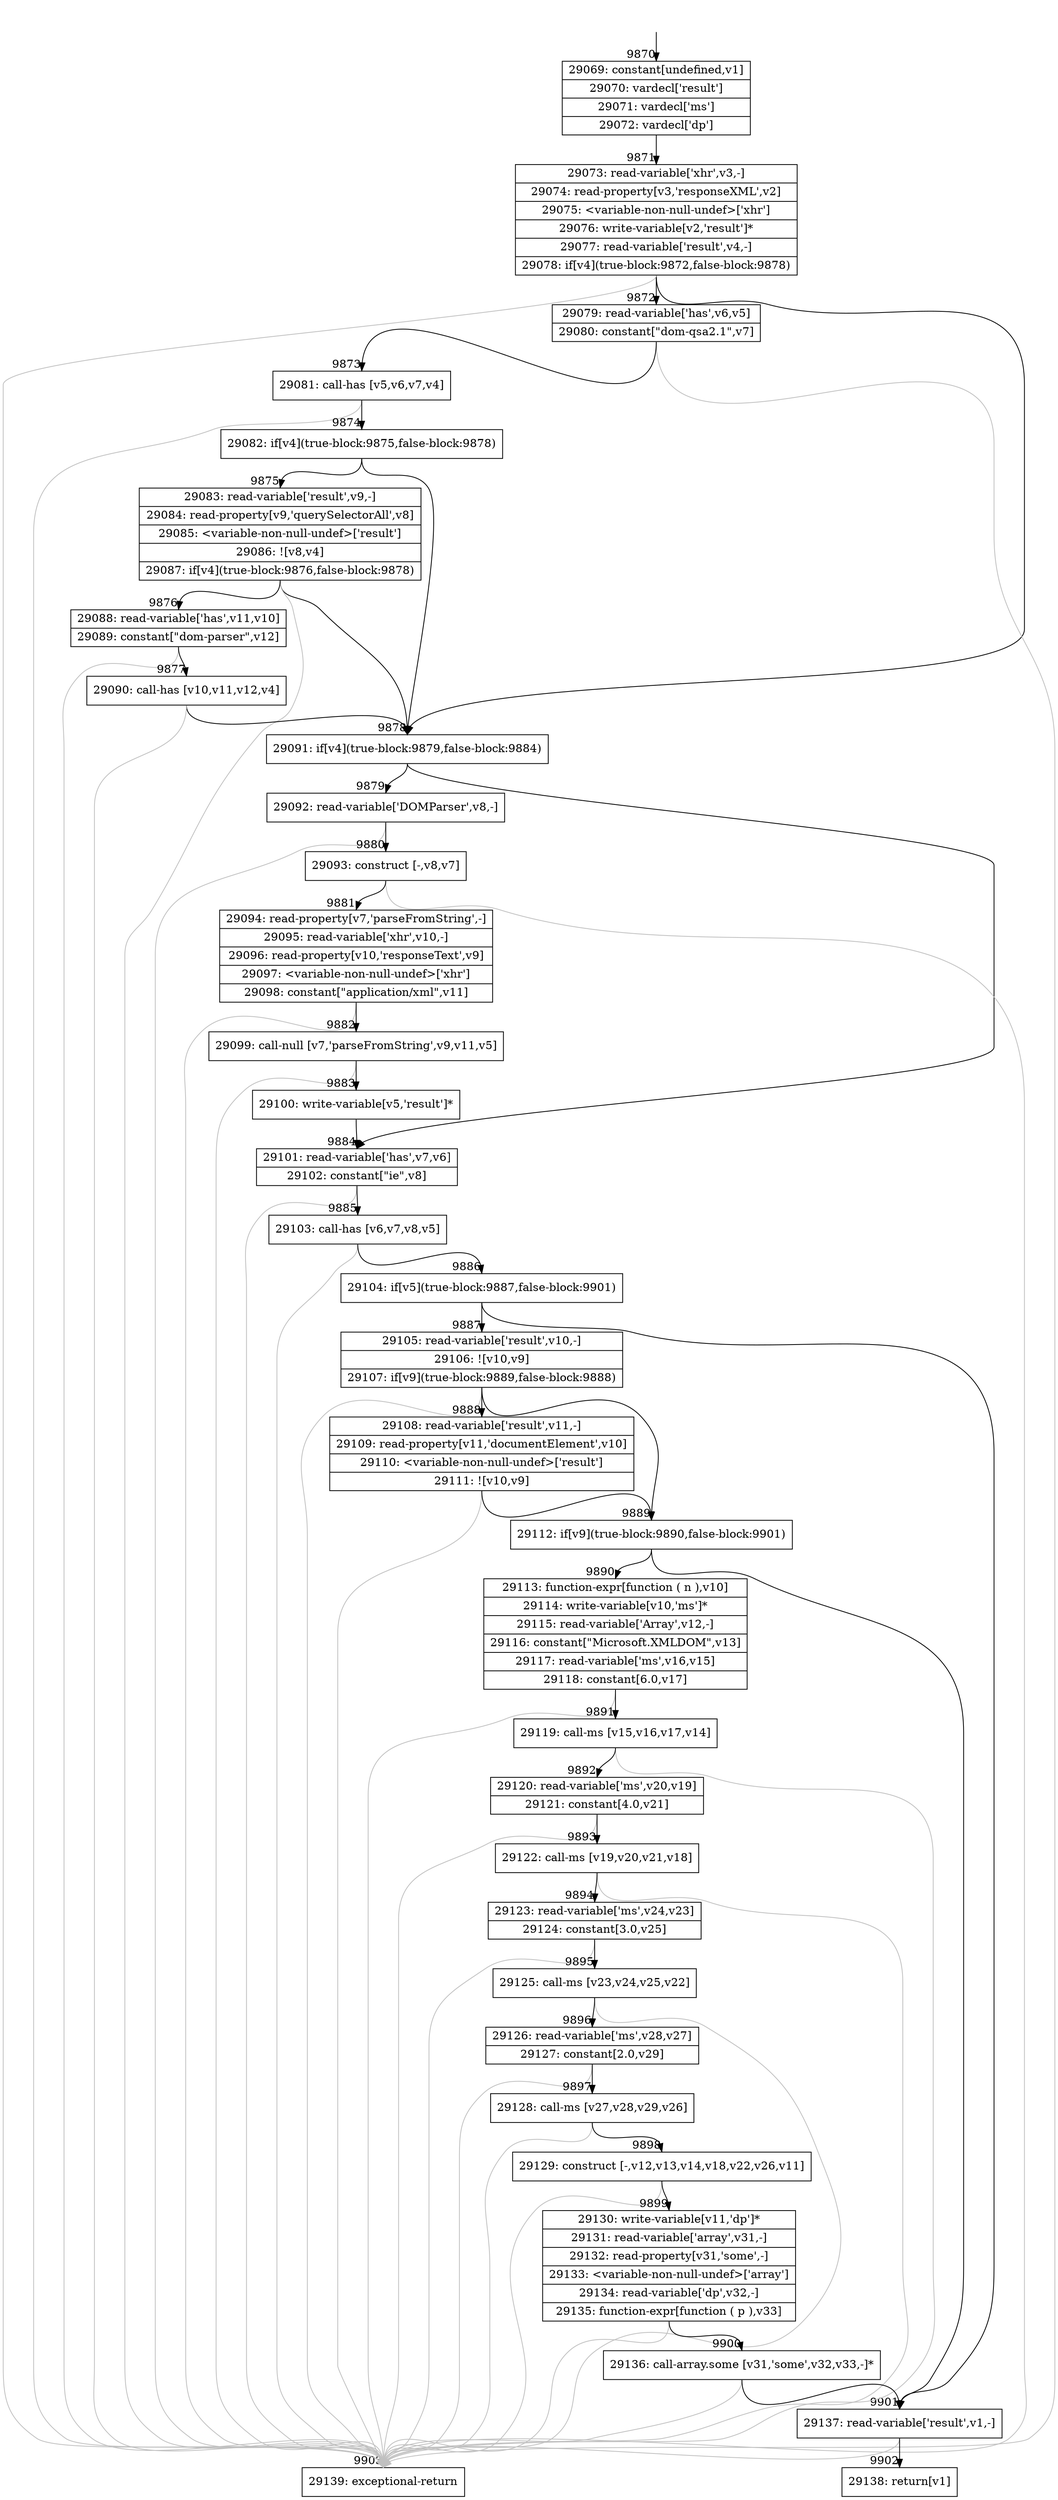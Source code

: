 digraph {
rankdir="TD"
BB_entry696[shape=none,label=""];
BB_entry696 -> BB9870 [tailport=s, headport=n, headlabel="    9870"]
BB9870 [shape=record label="{29069: constant[undefined,v1]|29070: vardecl['result']|29071: vardecl['ms']|29072: vardecl['dp']}" ] 
BB9870 -> BB9871 [tailport=s, headport=n, headlabel="      9871"]
BB9871 [shape=record label="{29073: read-variable['xhr',v3,-]|29074: read-property[v3,'responseXML',v2]|29075: \<variable-non-null-undef\>['xhr']|29076: write-variable[v2,'result']*|29077: read-variable['result',v4,-]|29078: if[v4](true-block:9872,false-block:9878)}" ] 
BB9871 -> BB9878 [tailport=s, headport=n, headlabel="      9878"]
BB9871 -> BB9872 [tailport=s, headport=n, headlabel="      9872"]
BB9871 -> BB9903 [tailport=s, headport=n, color=gray, headlabel="      9903"]
BB9872 [shape=record label="{29079: read-variable['has',v6,v5]|29080: constant[\"dom-qsa2.1\",v7]}" ] 
BB9872 -> BB9873 [tailport=s, headport=n, headlabel="      9873"]
BB9872 -> BB9903 [tailport=s, headport=n, color=gray]
BB9873 [shape=record label="{29081: call-has [v5,v6,v7,v4]}" ] 
BB9873 -> BB9874 [tailport=s, headport=n, headlabel="      9874"]
BB9873 -> BB9903 [tailport=s, headport=n, color=gray]
BB9874 [shape=record label="{29082: if[v4](true-block:9875,false-block:9878)}" ] 
BB9874 -> BB9878 [tailport=s, headport=n]
BB9874 -> BB9875 [tailport=s, headport=n, headlabel="      9875"]
BB9875 [shape=record label="{29083: read-variable['result',v9,-]|29084: read-property[v9,'querySelectorAll',v8]|29085: \<variable-non-null-undef\>['result']|29086: ![v8,v4]|29087: if[v4](true-block:9876,false-block:9878)}" ] 
BB9875 -> BB9878 [tailport=s, headport=n]
BB9875 -> BB9876 [tailport=s, headport=n, headlabel="      9876"]
BB9875 -> BB9903 [tailport=s, headport=n, color=gray]
BB9876 [shape=record label="{29088: read-variable['has',v11,v10]|29089: constant[\"dom-parser\",v12]}" ] 
BB9876 -> BB9877 [tailport=s, headport=n, headlabel="      9877"]
BB9876 -> BB9903 [tailport=s, headport=n, color=gray]
BB9877 [shape=record label="{29090: call-has [v10,v11,v12,v4]}" ] 
BB9877 -> BB9878 [tailport=s, headport=n]
BB9877 -> BB9903 [tailport=s, headport=n, color=gray]
BB9878 [shape=record label="{29091: if[v4](true-block:9879,false-block:9884)}" ] 
BB9878 -> BB9879 [tailport=s, headport=n, headlabel="      9879"]
BB9878 -> BB9884 [tailport=s, headport=n, headlabel="      9884"]
BB9879 [shape=record label="{29092: read-variable['DOMParser',v8,-]}" ] 
BB9879 -> BB9880 [tailport=s, headport=n, headlabel="      9880"]
BB9879 -> BB9903 [tailport=s, headport=n, color=gray]
BB9880 [shape=record label="{29093: construct [-,v8,v7]}" ] 
BB9880 -> BB9881 [tailport=s, headport=n, headlabel="      9881"]
BB9880 -> BB9903 [tailport=s, headport=n, color=gray]
BB9881 [shape=record label="{29094: read-property[v7,'parseFromString',-]|29095: read-variable['xhr',v10,-]|29096: read-property[v10,'responseText',v9]|29097: \<variable-non-null-undef\>['xhr']|29098: constant[\"application/xml\",v11]}" ] 
BB9881 -> BB9882 [tailport=s, headport=n, headlabel="      9882"]
BB9881 -> BB9903 [tailport=s, headport=n, color=gray]
BB9882 [shape=record label="{29099: call-null [v7,'parseFromString',v9,v11,v5]}" ] 
BB9882 -> BB9883 [tailport=s, headport=n, headlabel="      9883"]
BB9882 -> BB9903 [tailport=s, headport=n, color=gray]
BB9883 [shape=record label="{29100: write-variable[v5,'result']*}" ] 
BB9883 -> BB9884 [tailport=s, headport=n]
BB9884 [shape=record label="{29101: read-variable['has',v7,v6]|29102: constant[\"ie\",v8]}" ] 
BB9884 -> BB9885 [tailport=s, headport=n, headlabel="      9885"]
BB9884 -> BB9903 [tailport=s, headport=n, color=gray]
BB9885 [shape=record label="{29103: call-has [v6,v7,v8,v5]}" ] 
BB9885 -> BB9886 [tailport=s, headport=n, headlabel="      9886"]
BB9885 -> BB9903 [tailport=s, headport=n, color=gray]
BB9886 [shape=record label="{29104: if[v5](true-block:9887,false-block:9901)}" ] 
BB9886 -> BB9887 [tailport=s, headport=n, headlabel="      9887"]
BB9886 -> BB9901 [tailport=s, headport=n, headlabel="      9901"]
BB9887 [shape=record label="{29105: read-variable['result',v10,-]|29106: ![v10,v9]|29107: if[v9](true-block:9889,false-block:9888)}" ] 
BB9887 -> BB9889 [tailport=s, headport=n, headlabel="      9889"]
BB9887 -> BB9888 [tailport=s, headport=n, headlabel="      9888"]
BB9887 -> BB9903 [tailport=s, headport=n, color=gray]
BB9888 [shape=record label="{29108: read-variable['result',v11,-]|29109: read-property[v11,'documentElement',v10]|29110: \<variable-non-null-undef\>['result']|29111: ![v10,v9]}" ] 
BB9888 -> BB9889 [tailport=s, headport=n]
BB9888 -> BB9903 [tailport=s, headport=n, color=gray]
BB9889 [shape=record label="{29112: if[v9](true-block:9890,false-block:9901)}" ] 
BB9889 -> BB9890 [tailport=s, headport=n, headlabel="      9890"]
BB9889 -> BB9901 [tailport=s, headport=n]
BB9890 [shape=record label="{29113: function-expr[function ( n ),v10]|29114: write-variable[v10,'ms']*|29115: read-variable['Array',v12,-]|29116: constant[\"Microsoft.XMLDOM\",v13]|29117: read-variable['ms',v16,v15]|29118: constant[6.0,v17]}" ] 
BB9890 -> BB9891 [tailport=s, headport=n, headlabel="      9891"]
BB9890 -> BB9903 [tailport=s, headport=n, color=gray]
BB9891 [shape=record label="{29119: call-ms [v15,v16,v17,v14]}" ] 
BB9891 -> BB9892 [tailport=s, headport=n, headlabel="      9892"]
BB9891 -> BB9903 [tailport=s, headport=n, color=gray]
BB9892 [shape=record label="{29120: read-variable['ms',v20,v19]|29121: constant[4.0,v21]}" ] 
BB9892 -> BB9893 [tailport=s, headport=n, headlabel="      9893"]
BB9892 -> BB9903 [tailport=s, headport=n, color=gray]
BB9893 [shape=record label="{29122: call-ms [v19,v20,v21,v18]}" ] 
BB9893 -> BB9894 [tailport=s, headport=n, headlabel="      9894"]
BB9893 -> BB9903 [tailport=s, headport=n, color=gray]
BB9894 [shape=record label="{29123: read-variable['ms',v24,v23]|29124: constant[3.0,v25]}" ] 
BB9894 -> BB9895 [tailport=s, headport=n, headlabel="      9895"]
BB9894 -> BB9903 [tailport=s, headport=n, color=gray]
BB9895 [shape=record label="{29125: call-ms [v23,v24,v25,v22]}" ] 
BB9895 -> BB9896 [tailport=s, headport=n, headlabel="      9896"]
BB9895 -> BB9903 [tailport=s, headport=n, color=gray]
BB9896 [shape=record label="{29126: read-variable['ms',v28,v27]|29127: constant[2.0,v29]}" ] 
BB9896 -> BB9897 [tailport=s, headport=n, headlabel="      9897"]
BB9896 -> BB9903 [tailport=s, headport=n, color=gray]
BB9897 [shape=record label="{29128: call-ms [v27,v28,v29,v26]}" ] 
BB9897 -> BB9898 [tailport=s, headport=n, headlabel="      9898"]
BB9897 -> BB9903 [tailport=s, headport=n, color=gray]
BB9898 [shape=record label="{29129: construct [-,v12,v13,v14,v18,v22,v26,v11]}" ] 
BB9898 -> BB9899 [tailport=s, headport=n, headlabel="      9899"]
BB9898 -> BB9903 [tailport=s, headport=n, color=gray]
BB9899 [shape=record label="{29130: write-variable[v11,'dp']*|29131: read-variable['array',v31,-]|29132: read-property[v31,'some',-]|29133: \<variable-non-null-undef\>['array']|29134: read-variable['dp',v32,-]|29135: function-expr[function ( p ),v33]}" ] 
BB9899 -> BB9900 [tailport=s, headport=n, headlabel="      9900"]
BB9899 -> BB9903 [tailport=s, headport=n, color=gray]
BB9900 [shape=record label="{29136: call-array.some [v31,'some',v32,v33,-]*}" ] 
BB9900 -> BB9901 [tailport=s, headport=n]
BB9900 -> BB9903 [tailport=s, headport=n, color=gray]
BB9901 [shape=record label="{29137: read-variable['result',v1,-]}" ] 
BB9901 -> BB9902 [tailport=s, headport=n, headlabel="      9902"]
BB9901 -> BB9903 [tailport=s, headport=n, color=gray]
BB9902 [shape=record label="{29138: return[v1]}" ] 
BB9903 [shape=record label="{29139: exceptional-return}" ] 
//#$~ 13740
}

